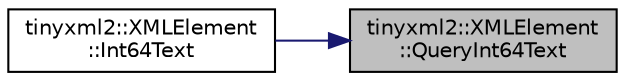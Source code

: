 digraph "tinyxml2::XMLElement::QueryInt64Text"
{
 // LATEX_PDF_SIZE
  edge [fontname="Helvetica",fontsize="10",labelfontname="Helvetica",labelfontsize="10"];
  node [fontname="Helvetica",fontsize="10",shape=record];
  rankdir="RL";
  Node1 [label="tinyxml2::XMLElement\l::QueryInt64Text",height=0.2,width=0.4,color="black", fillcolor="grey75", style="filled", fontcolor="black",tooltip="See QueryIntText()"];
  Node1 -> Node2 [dir="back",color="midnightblue",fontsize="10",style="solid",fontname="Helvetica"];
  Node2 [label="tinyxml2::XMLElement\l::Int64Text",height=0.2,width=0.4,color="black", fillcolor="white", style="filled",URL="$classtinyxml2_1_1XMLElement.html#aab6151f7e3b4c2c0a8234e262d7b6b8a",tooltip="See QueryIntText()"];
}
